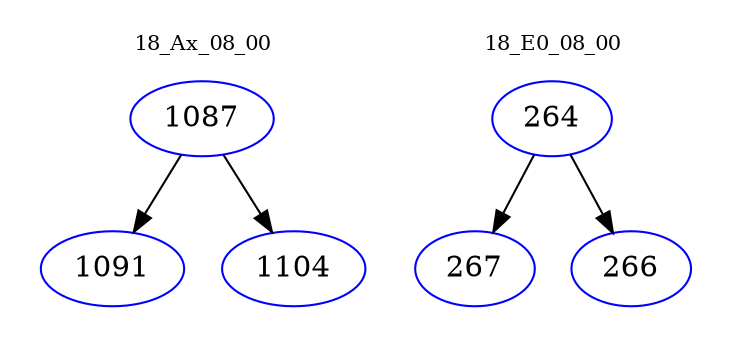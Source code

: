 digraph{
subgraph cluster_0 {
color = white
label = "18_Ax_08_00";
fontsize=10;
T0_1087 [label="1087", color="blue"]
T0_1087 -> T0_1091 [color="black"]
T0_1091 [label="1091", color="blue"]
T0_1087 -> T0_1104 [color="black"]
T0_1104 [label="1104", color="blue"]
}
subgraph cluster_1 {
color = white
label = "18_E0_08_00";
fontsize=10;
T1_264 [label="264", color="blue"]
T1_264 -> T1_267 [color="black"]
T1_267 [label="267", color="blue"]
T1_264 -> T1_266 [color="black"]
T1_266 [label="266", color="blue"]
}
}
